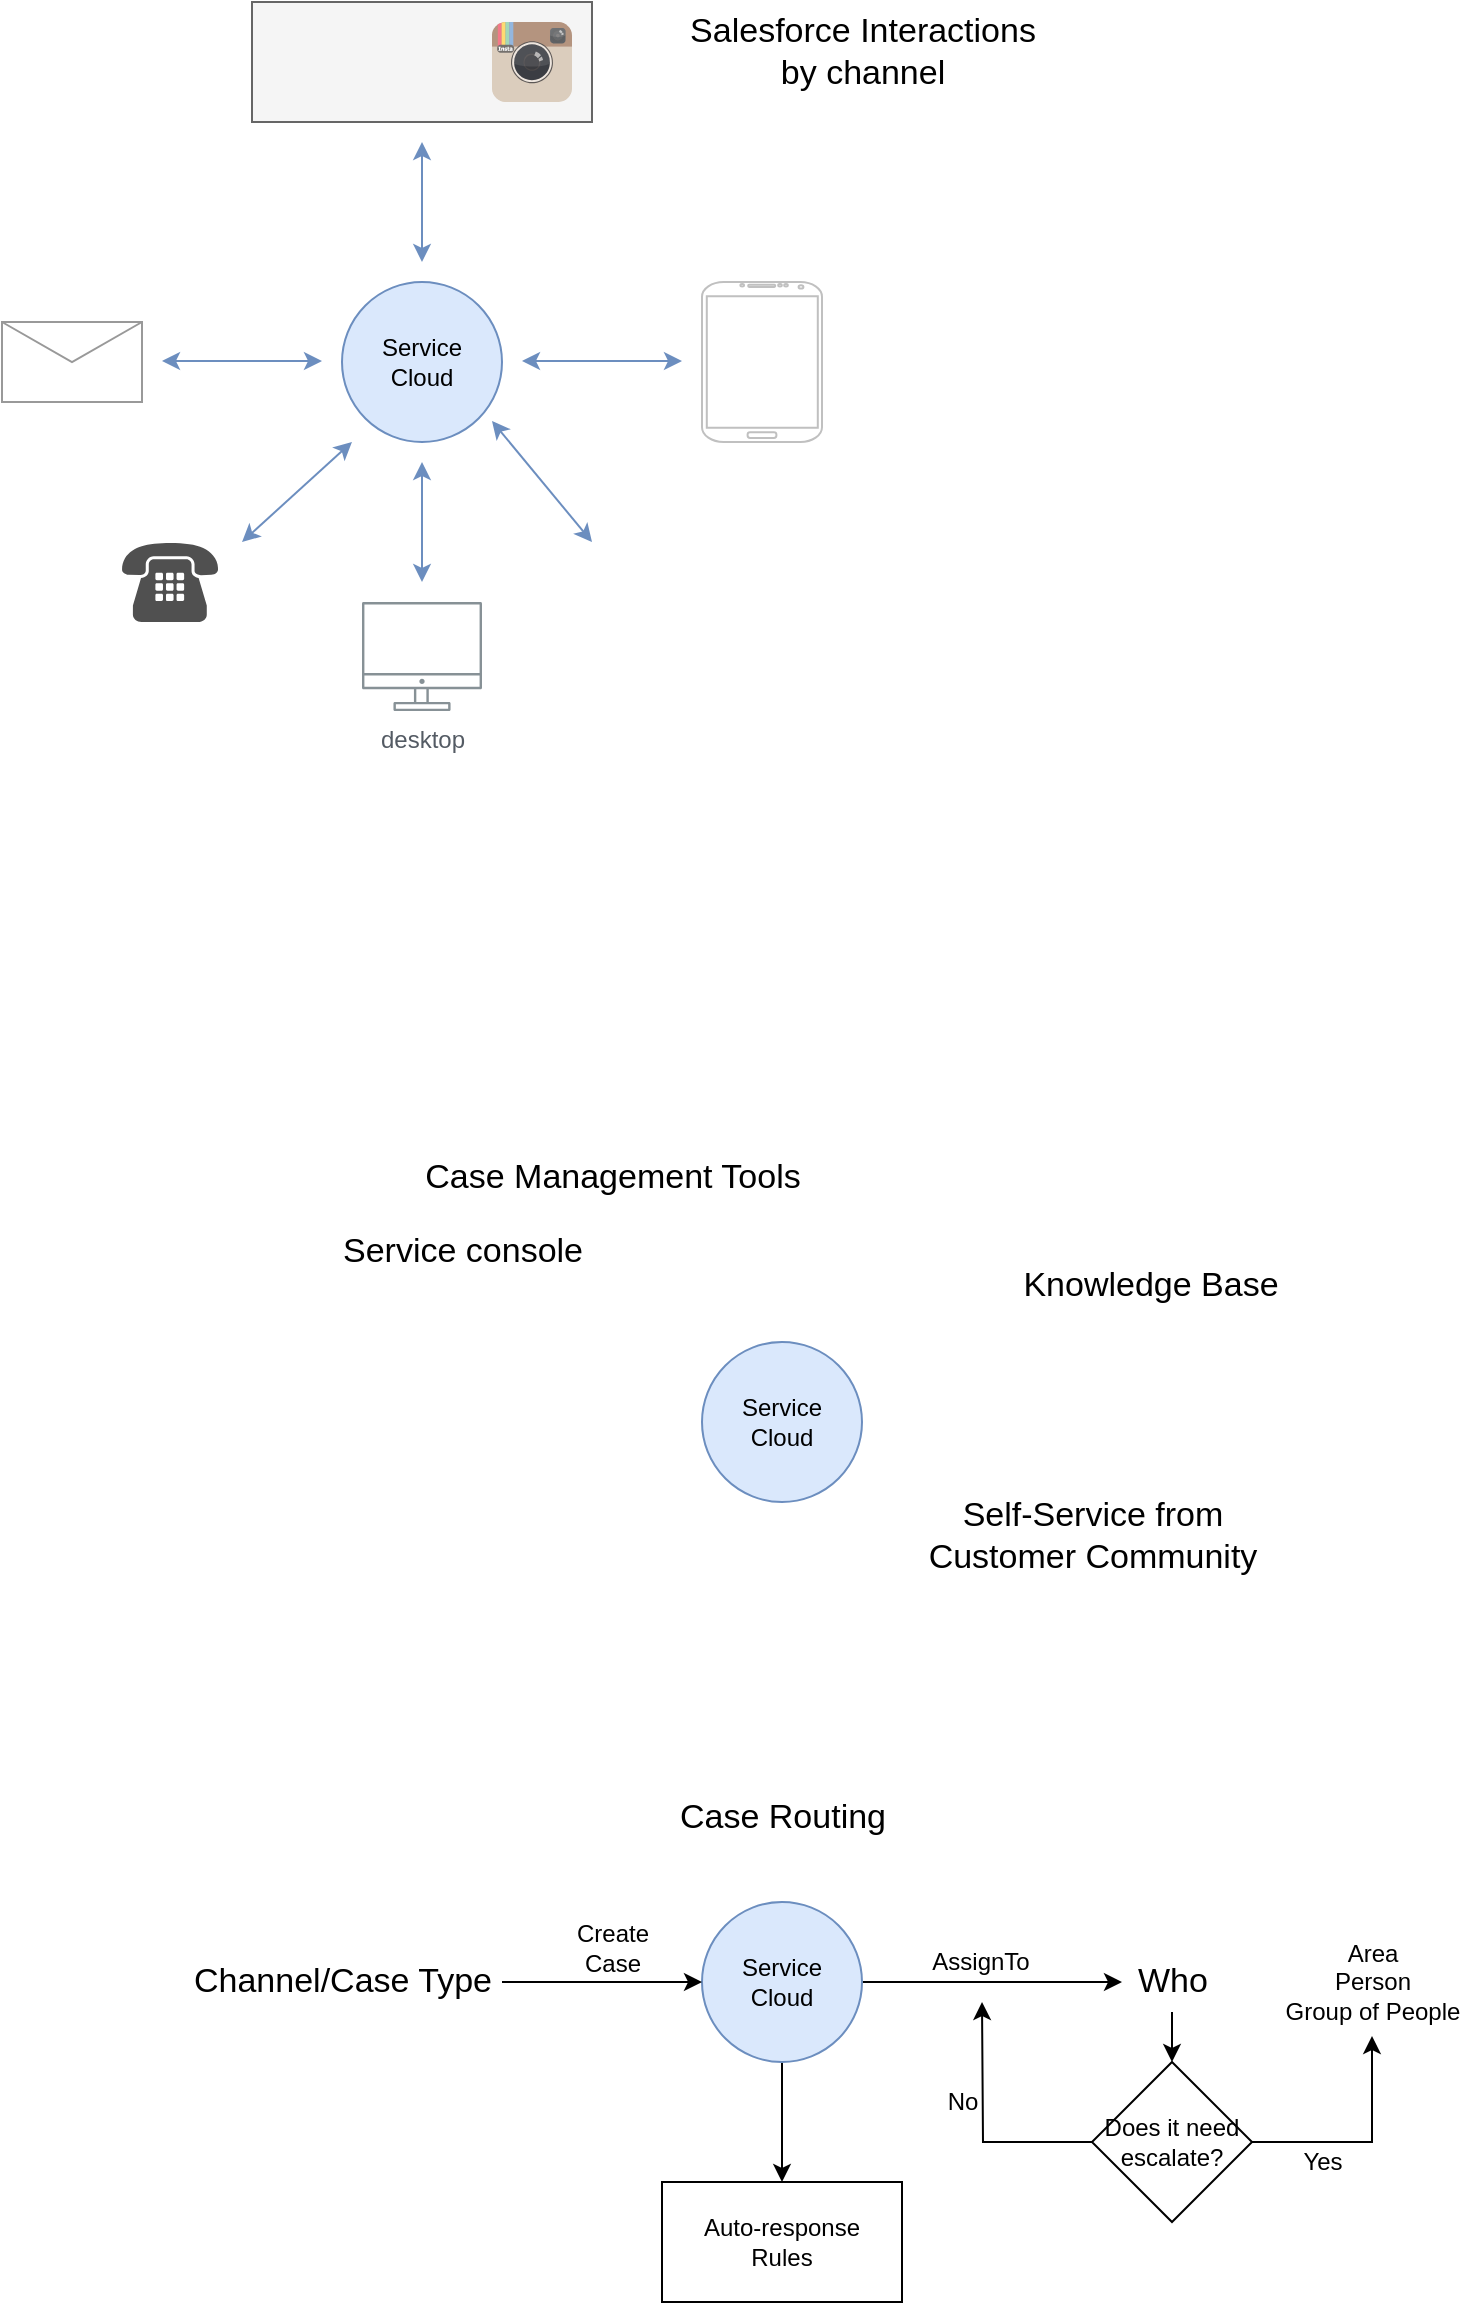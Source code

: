 <mxfile version="12.7.4" type="github">
  <diagram id="ag3dVYCGJuGmBB14NgHO" name="Page-1">
    <mxGraphModel dx="1186" dy="773" grid="1" gridSize="10" guides="1" tooltips="1" connect="1" arrows="1" fold="1" page="1" pageScale="1" pageWidth="827" pageHeight="1169" math="0" shadow="0">
      <root>
        <mxCell id="0" />
        <mxCell id="1" parent="0" />
        <mxCell id="snt15m9TcJzvURxw8jZ2-1" value="Service&lt;br&gt;Cloud" style="ellipse;whiteSpace=wrap;html=1;aspect=fixed;fillColor=#dae8fc;strokeColor=#6c8ebf;" vertex="1" parent="1">
          <mxGeometry x="180" y="150" width="80" height="80" as="geometry" />
        </mxCell>
        <mxCell id="snt15m9TcJzvURxw8jZ2-2" value="" style="verticalLabelPosition=bottom;shadow=0;dashed=0;align=center;html=1;verticalAlign=top;strokeWidth=1;shape=mxgraph.mockup.misc.mail2;strokeColor=#999999;" vertex="1" parent="1">
          <mxGeometry x="10" y="170" width="70" height="40" as="geometry" />
        </mxCell>
        <mxCell id="snt15m9TcJzvURxw8jZ2-3" value="" style="verticalLabelPosition=bottom;verticalAlign=top;html=1;shadow=0;dashed=0;strokeWidth=1;shape=mxgraph.android.phone2;strokeColor=#c0c0c0;" vertex="1" parent="1">
          <mxGeometry x="360" y="150" width="60" height="80" as="geometry" />
        </mxCell>
        <mxCell id="snt15m9TcJzvURxw8jZ2-4" value="" style="whiteSpace=wrap;html=1;fillColor=#f5f5f5;strokeColor=#666666;fontColor=#333333;" vertex="1" parent="1">
          <mxGeometry x="135" y="10" width="170" height="60" as="geometry" />
        </mxCell>
        <mxCell id="snt15m9TcJzvURxw8jZ2-5" value="" style="shape=image;html=1;verticalAlign=top;verticalLabelPosition=bottom;labelBackgroundColor=#ffffff;imageAspect=0;aspect=fixed;image=https://cdn3.iconfinder.com/data/icons/social-network-2/512/650867-facebook-128.png;fillColor=#f5f5f5;strokeColor=#666666;fontColor=#333333;" vertex="1" parent="1">
          <mxGeometry x="145" y="20" width="40" height="40" as="geometry" />
        </mxCell>
        <mxCell id="snt15m9TcJzvURxw8jZ2-6" value="" style="shape=image;html=1;verticalAlign=top;verticalLabelPosition=bottom;labelBackgroundColor=#ffffff;imageAspect=0;aspect=fixed;image=https://cdn3.iconfinder.com/data/icons/social-network-2/512/650855-twitter-128.png;fillColor=#f5f5f5;strokeColor=#666666;fontColor=#333333;" vertex="1" parent="1">
          <mxGeometry x="200" y="20" width="40" height="40" as="geometry" />
        </mxCell>
        <mxCell id="snt15m9TcJzvURxw8jZ2-7" value="" style="dashed=0;outlineConnect=0;html=1;align=center;labelPosition=center;verticalLabelPosition=bottom;verticalAlign=top;shape=mxgraph.weblogos.instagram;fillColor=#f5f5f5;strokeColor=#666666;fontColor=#333333;" vertex="1" parent="1">
          <mxGeometry x="255" y="20" width="40" height="40" as="geometry" />
        </mxCell>
        <mxCell id="snt15m9TcJzvURxw8jZ2-8" style="edgeStyle=orthogonalEdgeStyle;rounded=0;orthogonalLoop=1;jettySize=auto;html=1;exitX=0.5;exitY=1;exitDx=0;exitDy=0;fillColor=#f5f5f5;strokeColor=#666666;" edge="1" parent="1" source="snt15m9TcJzvURxw8jZ2-4" target="snt15m9TcJzvURxw8jZ2-4">
          <mxGeometry relative="1" as="geometry" />
        </mxCell>
        <mxCell id="snt15m9TcJzvURxw8jZ2-10" value="" style="pointerEvents=1;shadow=0;dashed=0;html=1;strokeColor=none;fillColor=#505050;labelPosition=center;verticalLabelPosition=bottom;verticalAlign=top;outlineConnect=0;align=center;shape=mxgraph.office.devices.phone_traditional;" vertex="1" parent="1">
          <mxGeometry x="70" y="280" width="48" height="40" as="geometry" />
        </mxCell>
        <mxCell id="snt15m9TcJzvURxw8jZ2-11" value="desktop" style="outlineConnect=0;gradientColor=none;fontColor=#545B64;strokeColor=none;fillColor=#879196;dashed=0;verticalLabelPosition=bottom;verticalAlign=top;align=center;html=1;fontSize=12;fontStyle=0;aspect=fixed;shape=mxgraph.aws4.illustration_desktop;pointerEvents=1" vertex="1" parent="1">
          <mxGeometry x="190" y="310" width="60" height="54.6" as="geometry" />
        </mxCell>
        <mxCell id="snt15m9TcJzvURxw8jZ2-12" value="" style="shape=image;html=1;verticalAlign=top;verticalLabelPosition=bottom;labelBackgroundColor=#ffffff;imageAspect=0;aspect=fixed;image=https://cdn3.iconfinder.com/data/icons/forall/1062/window-128.png" vertex="1" parent="1">
          <mxGeometry x="310" y="270" width="60" height="60" as="geometry" />
        </mxCell>
        <mxCell id="snt15m9TcJzvURxw8jZ2-13" value="" style="endArrow=classic;startArrow=classic;html=1;fillColor=#dae8fc;strokeColor=#6c8ebf;" edge="1" parent="1">
          <mxGeometry width="50" height="50" relative="1" as="geometry">
            <mxPoint x="90" y="189.5" as="sourcePoint" />
            <mxPoint x="170" y="189.5" as="targetPoint" />
          </mxGeometry>
        </mxCell>
        <mxCell id="snt15m9TcJzvURxw8jZ2-14" value="" style="endArrow=classic;startArrow=classic;html=1;fillColor=#dae8fc;strokeColor=#6c8ebf;" edge="1" parent="1">
          <mxGeometry width="50" height="50" relative="1" as="geometry">
            <mxPoint x="270" y="189.5" as="sourcePoint" />
            <mxPoint x="350" y="189.5" as="targetPoint" />
          </mxGeometry>
        </mxCell>
        <mxCell id="snt15m9TcJzvURxw8jZ2-15" value="" style="endArrow=classic;startArrow=classic;html=1;fillColor=#dae8fc;strokeColor=#6c8ebf;" edge="1" parent="1">
          <mxGeometry width="50" height="50" relative="1" as="geometry">
            <mxPoint x="255" y="219.5" as="sourcePoint" />
            <mxPoint x="305" y="280" as="targetPoint" />
          </mxGeometry>
        </mxCell>
        <mxCell id="snt15m9TcJzvURxw8jZ2-16" value="" style="endArrow=classic;startArrow=classic;html=1;fillColor=#dae8fc;strokeColor=#6c8ebf;" edge="1" parent="1">
          <mxGeometry width="50" height="50" relative="1" as="geometry">
            <mxPoint x="185" y="230" as="sourcePoint" />
            <mxPoint x="130" y="280" as="targetPoint" />
          </mxGeometry>
        </mxCell>
        <mxCell id="snt15m9TcJzvURxw8jZ2-17" value="" style="endArrow=classic;startArrow=classic;html=1;fillColor=#dae8fc;strokeColor=#6c8ebf;" edge="1" parent="1">
          <mxGeometry width="50" height="50" relative="1" as="geometry">
            <mxPoint x="220" y="240" as="sourcePoint" />
            <mxPoint x="220" y="300" as="targetPoint" />
          </mxGeometry>
        </mxCell>
        <mxCell id="snt15m9TcJzvURxw8jZ2-18" value="" style="endArrow=classic;startArrow=classic;html=1;fillColor=#dae8fc;strokeColor=#6c8ebf;" edge="1" parent="1">
          <mxGeometry width="50" height="50" relative="1" as="geometry">
            <mxPoint x="220" y="140" as="sourcePoint" />
            <mxPoint x="220" y="80" as="targetPoint" />
          </mxGeometry>
        </mxCell>
        <mxCell id="snt15m9TcJzvURxw8jZ2-19" value="Salesforce Interactions&lt;br style=&quot;font-size: 17px;&quot;&gt;by channel" style="text;html=1;align=center;verticalAlign=middle;resizable=0;points=[];autosize=1;fontColor=#000000;fontSize=17;" vertex="1" parent="1">
          <mxGeometry x="345" y="10" width="190" height="50" as="geometry" />
        </mxCell>
        <mxCell id="snt15m9TcJzvURxw8jZ2-20" value="Service&lt;br&gt;Cloud" style="ellipse;whiteSpace=wrap;html=1;aspect=fixed;fillColor=#dae8fc;strokeColor=#6c8ebf;" vertex="1" parent="1">
          <mxGeometry x="360" y="680" width="80" height="80" as="geometry" />
        </mxCell>
        <mxCell id="snt15m9TcJzvURxw8jZ2-21" value="" style="shape=image;html=1;verticalAlign=top;verticalLabelPosition=bottom;labelBackgroundColor=#ffffff;imageAspect=0;aspect=fixed;image=https://cdn2.iconfinder.com/data/icons/free-1/128/Page__web__web_page-128.png;fontSize=17;fontColor=#000000;" vertex="1" parent="1">
          <mxGeometry x="190.5" y="650" width="99" height="99" as="geometry" />
        </mxCell>
        <mxCell id="snt15m9TcJzvURxw8jZ2-22" value="Service console" style="text;html=1;align=center;verticalAlign=middle;resizable=0;points=[];autosize=1;fontSize=17;fontColor=#000000;" vertex="1" parent="1">
          <mxGeometry x="170" y="620" width="140" height="30" as="geometry" />
        </mxCell>
        <mxCell id="snt15m9TcJzvURxw8jZ2-23" value="Case Management Tools" style="text;html=1;align=center;verticalAlign=middle;resizable=0;points=[];autosize=1;fontSize=17;fontColor=#000000;" vertex="1" parent="1">
          <mxGeometry x="215" y="583" width="200" height="30" as="geometry" />
        </mxCell>
        <mxCell id="snt15m9TcJzvURxw8jZ2-24" value="Knowledge Base" style="text;html=1;align=center;verticalAlign=middle;resizable=0;points=[];autosize=1;fontSize=17;fontColor=#000000;" vertex="1" parent="1">
          <mxGeometry x="514" y="637" width="140" height="30" as="geometry" />
        </mxCell>
        <mxCell id="snt15m9TcJzvURxw8jZ2-25" value="Self-Service from &lt;br&gt;Customer Community" style="text;html=1;align=center;verticalAlign=middle;resizable=0;points=[];autosize=1;fontSize=17;fontColor=#000000;" vertex="1" parent="1">
          <mxGeometry x="465" y="752" width="180" height="50" as="geometry" />
        </mxCell>
        <mxCell id="snt15m9TcJzvURxw8jZ2-33" style="edgeStyle=orthogonalEdgeStyle;rounded=0;orthogonalLoop=1;jettySize=auto;html=1;exitX=1;exitY=0.5;exitDx=0;exitDy=0;fontSize=17;fontColor=#000000;" edge="1" parent="1" source="snt15m9TcJzvURxw8jZ2-26" target="snt15m9TcJzvURxw8jZ2-29">
          <mxGeometry relative="1" as="geometry" />
        </mxCell>
        <mxCell id="snt15m9TcJzvURxw8jZ2-35" value="AssignTo" style="text;html=1;align=center;verticalAlign=middle;resizable=0;points=[];labelBackgroundColor=#ffffff;fontSize=12;fontColor=#000000;" vertex="1" connectable="0" parent="snt15m9TcJzvURxw8jZ2-33">
          <mxGeometry x="-0.101" y="-1" relative="1" as="geometry">
            <mxPoint y="-11" as="offset" />
          </mxGeometry>
        </mxCell>
        <mxCell id="snt15m9TcJzvURxw8jZ2-44" style="edgeStyle=orthogonalEdgeStyle;rounded=0;orthogonalLoop=1;jettySize=auto;html=1;exitX=0.5;exitY=1;exitDx=0;exitDy=0;fontSize=12;fontColor=#000000;entryX=0.5;entryY=0;entryDx=0;entryDy=0;" edge="1" parent="1" source="snt15m9TcJzvURxw8jZ2-26" target="snt15m9TcJzvURxw8jZ2-45">
          <mxGeometry relative="1" as="geometry">
            <mxPoint x="400" y="1090" as="targetPoint" />
          </mxGeometry>
        </mxCell>
        <mxCell id="snt15m9TcJzvURxw8jZ2-26" value="Service&lt;br&gt;Cloud" style="ellipse;whiteSpace=wrap;html=1;aspect=fixed;fillColor=#dae8fc;strokeColor=#6c8ebf;" vertex="1" parent="1">
          <mxGeometry x="360" y="960" width="80" height="80" as="geometry" />
        </mxCell>
        <mxCell id="snt15m9TcJzvURxw8jZ2-27" value="Case Routing" style="text;html=1;align=center;verticalAlign=middle;resizable=0;points=[];autosize=1;fontSize=17;fontColor=#000000;" vertex="1" parent="1">
          <mxGeometry x="340" y="903" width="120" height="30" as="geometry" />
        </mxCell>
        <mxCell id="snt15m9TcJzvURxw8jZ2-32" style="edgeStyle=orthogonalEdgeStyle;rounded=0;orthogonalLoop=1;jettySize=auto;html=1;entryX=0;entryY=0.5;entryDx=0;entryDy=0;fontSize=17;fontColor=#000000;" edge="1" parent="1" source="snt15m9TcJzvURxw8jZ2-28" target="snt15m9TcJzvURxw8jZ2-26">
          <mxGeometry relative="1" as="geometry" />
        </mxCell>
        <mxCell id="snt15m9TcJzvURxw8jZ2-36" value="Create&lt;br&gt;Case" style="text;html=1;align=center;verticalAlign=middle;resizable=0;points=[];labelBackgroundColor=#ffffff;fontSize=12;fontColor=#000000;" vertex="1" connectable="0" parent="snt15m9TcJzvURxw8jZ2-32">
          <mxGeometry x="0.04" y="-1" relative="1" as="geometry">
            <mxPoint x="3" y="-18" as="offset" />
          </mxGeometry>
        </mxCell>
        <mxCell id="snt15m9TcJzvURxw8jZ2-28" value="Channel/Case Type" style="text;html=1;align=center;verticalAlign=middle;resizable=0;points=[];autosize=1;fontSize=17;fontColor=#000000;" vertex="1" parent="1">
          <mxGeometry x="100" y="985" width="160" height="30" as="geometry" />
        </mxCell>
        <mxCell id="snt15m9TcJzvURxw8jZ2-41" style="edgeStyle=orthogonalEdgeStyle;rounded=0;orthogonalLoop=1;jettySize=auto;html=1;entryX=0.5;entryY=0;entryDx=0;entryDy=0;fontSize=12;fontColor=#000000;" edge="1" parent="1" source="snt15m9TcJzvURxw8jZ2-29" target="snt15m9TcJzvURxw8jZ2-38">
          <mxGeometry relative="1" as="geometry" />
        </mxCell>
        <mxCell id="snt15m9TcJzvURxw8jZ2-29" value="Who" style="text;html=1;align=center;verticalAlign=middle;resizable=0;points=[];autosize=1;fontSize=17;fontColor=#000000;" vertex="1" parent="1">
          <mxGeometry x="570" y="985" width="50" height="30" as="geometry" />
        </mxCell>
        <mxCell id="snt15m9TcJzvURxw8jZ2-37" value="Area&lt;br&gt;Person&lt;br&gt;Group of People" style="text;html=1;align=center;verticalAlign=middle;resizable=0;points=[];autosize=1;fontSize=12;fontColor=#000000;" vertex="1" parent="1">
          <mxGeometry x="645" y="975" width="100" height="50" as="geometry" />
        </mxCell>
        <mxCell id="snt15m9TcJzvURxw8jZ2-39" style="edgeStyle=orthogonalEdgeStyle;rounded=0;orthogonalLoop=1;jettySize=auto;html=1;exitX=1;exitY=0.5;exitDx=0;exitDy=0;entryX=0.5;entryY=1.04;entryDx=0;entryDy=0;entryPerimeter=0;fontSize=12;fontColor=#000000;" edge="1" parent="1" source="snt15m9TcJzvURxw8jZ2-38" target="snt15m9TcJzvURxw8jZ2-37">
          <mxGeometry relative="1" as="geometry" />
        </mxCell>
        <mxCell id="snt15m9TcJzvURxw8jZ2-40" value="Yes" style="text;html=1;align=center;verticalAlign=middle;resizable=0;points=[];labelBackgroundColor=#ffffff;fontSize=12;fontColor=#000000;" vertex="1" connectable="0" parent="snt15m9TcJzvURxw8jZ2-39">
          <mxGeometry x="-0.133" y="-1" relative="1" as="geometry">
            <mxPoint x="-14" y="9" as="offset" />
          </mxGeometry>
        </mxCell>
        <mxCell id="snt15m9TcJzvURxw8jZ2-42" style="edgeStyle=orthogonalEdgeStyle;rounded=0;orthogonalLoop=1;jettySize=auto;html=1;exitX=0;exitY=0.5;exitDx=0;exitDy=0;fontSize=12;fontColor=#000000;" edge="1" parent="1" source="snt15m9TcJzvURxw8jZ2-38">
          <mxGeometry relative="1" as="geometry">
            <mxPoint x="500" y="1010" as="targetPoint" />
          </mxGeometry>
        </mxCell>
        <mxCell id="snt15m9TcJzvURxw8jZ2-43" value="No" style="text;html=1;align=center;verticalAlign=middle;resizable=0;points=[];labelBackgroundColor=#ffffff;fontSize=12;fontColor=#000000;" vertex="1" connectable="0" parent="snt15m9TcJzvURxw8jZ2-42">
          <mxGeometry x="-0.168" y="-10" relative="1" as="geometry">
            <mxPoint x="-13" y="-10" as="offset" />
          </mxGeometry>
        </mxCell>
        <mxCell id="snt15m9TcJzvURxw8jZ2-38" value="Does it need escalate?" style="rhombus;whiteSpace=wrap;html=1;fontSize=12;fontColor=#000000;" vertex="1" parent="1">
          <mxGeometry x="555" y="1040" width="80" height="80" as="geometry" />
        </mxCell>
        <mxCell id="snt15m9TcJzvURxw8jZ2-45" value="Auto-response&lt;br&gt;Rules" style="rounded=0;whiteSpace=wrap;html=1;fontSize=12;fontColor=#000000;" vertex="1" parent="1">
          <mxGeometry x="340" y="1100" width="120" height="60" as="geometry" />
        </mxCell>
      </root>
    </mxGraphModel>
  </diagram>
</mxfile>
